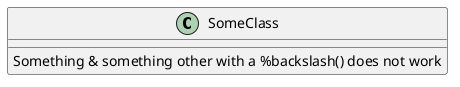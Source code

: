 {
  "sha1": "cchx9o5xcwd2gfy1c5ahkaalaic8474",
  "insertion": {
    "when": "2024-06-01T09:03:01.243Z",
    "url": "http://forum.plantuml.net/6702/add-to-%26-in-latex-export",
    "user": "plantuml@gmail.com"
  }
}
@startuml
class SomeClass {
Something & something other with a %backslash() does not work
}
@enduml

